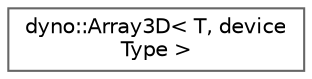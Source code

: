 digraph "Graphical Class Hierarchy"
{
 // LATEX_PDF_SIZE
  bgcolor="transparent";
  edge [fontname=Helvetica,fontsize=10,labelfontname=Helvetica,labelfontsize=10];
  node [fontname=Helvetica,fontsize=10,shape=box,height=0.2,width=0.4];
  rankdir="LR";
  Node0 [id="Node000000",label="dyno::Array3D\< T, device\lType \>",height=0.2,width=0.4,color="grey40", fillcolor="white", style="filled",URL="$classdyno_1_1_array3_d.html",tooltip=" "];
}

